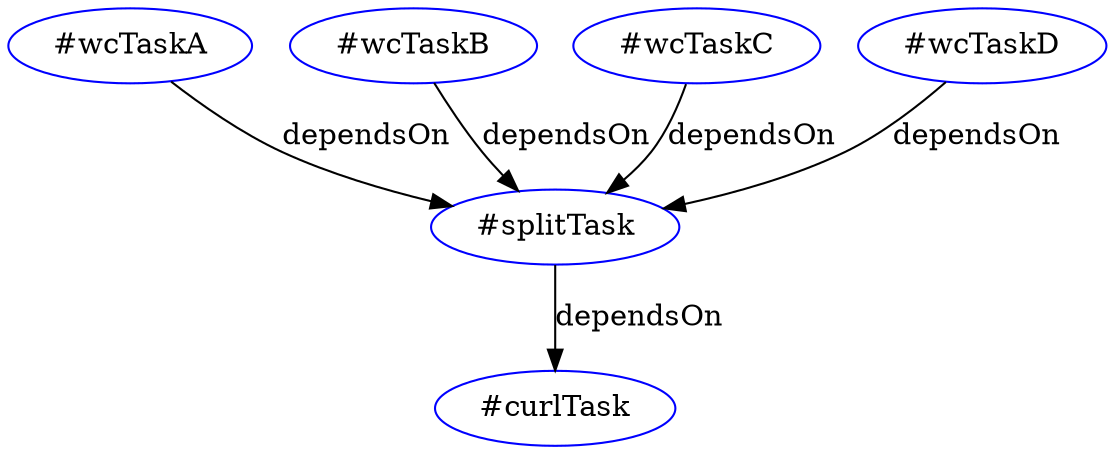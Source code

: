 digraph {
  margin=0;  
  charset="utf-8";

   // Edges
  "R#splitTask" -> "R#curlTask" [label="dependsOn"];
  "R#wcTaskA" -> "R#splitTask" [label="dependsOn"];
  "R#wcTaskB" -> "R#splitTask" [label="dependsOn"];
  "R#wcTaskC" -> "R#splitTask" [label="dependsOn"];
  "R#wcTaskD" -> "R#splitTask" [label="dependsOn"];

  // Nodes
  "R#curlTask" [URL="#curlTask",label="#curlTask",shape=ellipse,color=blue];
  "R#splitTask" [URL="#splitTask",label="#splitTask",shape=ellipse,color=blue];
  "R#wcTaskA" [URL="#wcTaskA",label="#wcTaskA",shape=ellipse,color=blue];
  "R#wcTaskB" [URL="#wcTaskB",label="#wcTaskB",shape=ellipse,color=blue];
  "R#wcTaskC" [URL="#wcTaskC",label="#wcTaskC",shape=ellipse,color=blue];
  "R#wcTaskD" [URL="#wcTaskD",label="#wcTaskD",shape=ellipse,color=blue];
}